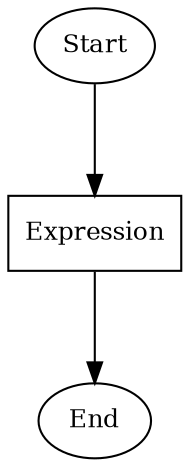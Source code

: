 digraph {
	rankdir=TB
	nodesep=0.5 ranksep=0.75
	dpi=300 size="10,10"
{rank=source; "start_1";}{rank=same; "expr_2";}{rank=sink; "end_3";}	subgraph cluster_functions {
		color=green fontsize=16 label=Functions style=dashed
	}
	subgraph cluster_main {
		color=blue fontsize=16 label="Main Code" style=dashed
		start_1 [label=Start fontsize=12 shape=ellipse]
		expr_2 [label=Expression fontsize=12 shape=box]
		start_1 -> expr_2 [label="" color=black fontsize=10 style=solid]
		end_3 [label=End fontsize=12 shape=ellipse]
		expr_2 -> end_3 [label="" color=black fontsize=10 style=solid]
	}
}
